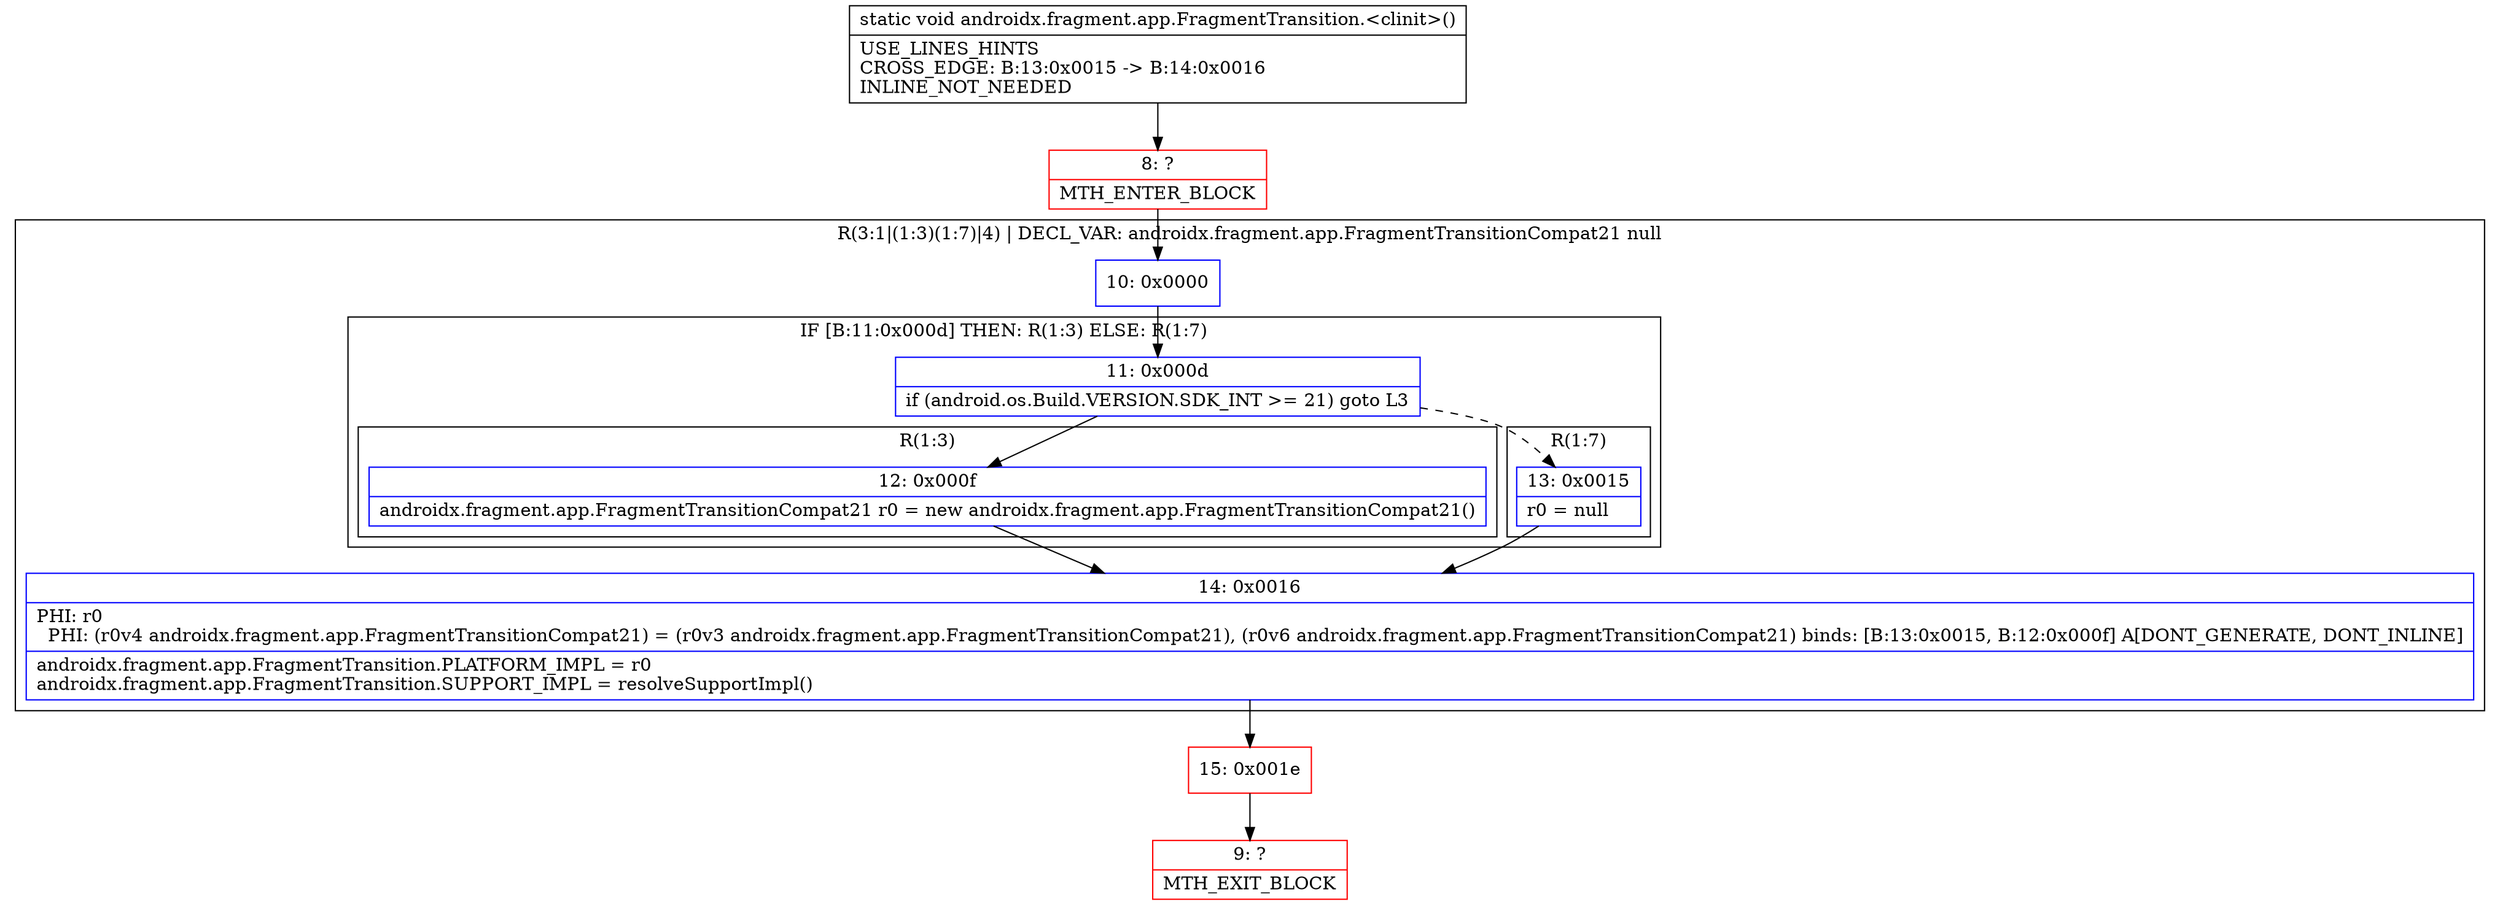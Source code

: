 digraph "CFG forandroidx.fragment.app.FragmentTransition.\<clinit\>()V" {
subgraph cluster_Region_1169531332 {
label = "R(3:1|(1:3)(1:7)|4) | DECL_VAR: androidx.fragment.app.FragmentTransitionCompat21 null\l";
node [shape=record,color=blue];
Node_10 [shape=record,label="{10\:\ 0x0000}"];
subgraph cluster_IfRegion_796819866 {
label = "IF [B:11:0x000d] THEN: R(1:3) ELSE: R(1:7)";
node [shape=record,color=blue];
Node_11 [shape=record,label="{11\:\ 0x000d|if (android.os.Build.VERSION.SDK_INT \>= 21) goto L3\l}"];
subgraph cluster_Region_948470509 {
label = "R(1:3)";
node [shape=record,color=blue];
Node_12 [shape=record,label="{12\:\ 0x000f|androidx.fragment.app.FragmentTransitionCompat21 r0 = new androidx.fragment.app.FragmentTransitionCompat21()\l}"];
}
subgraph cluster_Region_1881155313 {
label = "R(1:7)";
node [shape=record,color=blue];
Node_13 [shape=record,label="{13\:\ 0x0015|r0 = null\l}"];
}
}
Node_14 [shape=record,label="{14\:\ 0x0016|PHI: r0 \l  PHI: (r0v4 androidx.fragment.app.FragmentTransitionCompat21) = (r0v3 androidx.fragment.app.FragmentTransitionCompat21), (r0v6 androidx.fragment.app.FragmentTransitionCompat21) binds: [B:13:0x0015, B:12:0x000f] A[DONT_GENERATE, DONT_INLINE]\l|androidx.fragment.app.FragmentTransition.PLATFORM_IMPL = r0\landroidx.fragment.app.FragmentTransition.SUPPORT_IMPL = resolveSupportImpl()\l}"];
}
Node_8 [shape=record,color=red,label="{8\:\ ?|MTH_ENTER_BLOCK\l}"];
Node_15 [shape=record,color=red,label="{15\:\ 0x001e}"];
Node_9 [shape=record,color=red,label="{9\:\ ?|MTH_EXIT_BLOCK\l}"];
MethodNode[shape=record,label="{static void androidx.fragment.app.FragmentTransition.\<clinit\>()  | USE_LINES_HINTS\lCROSS_EDGE: B:13:0x0015 \-\> B:14:0x0016\lINLINE_NOT_NEEDED\l}"];
MethodNode -> Node_8;Node_10 -> Node_11;
Node_11 -> Node_12;
Node_11 -> Node_13[style=dashed];
Node_12 -> Node_14;
Node_13 -> Node_14;
Node_14 -> Node_15;
Node_8 -> Node_10;
Node_15 -> Node_9;
}

